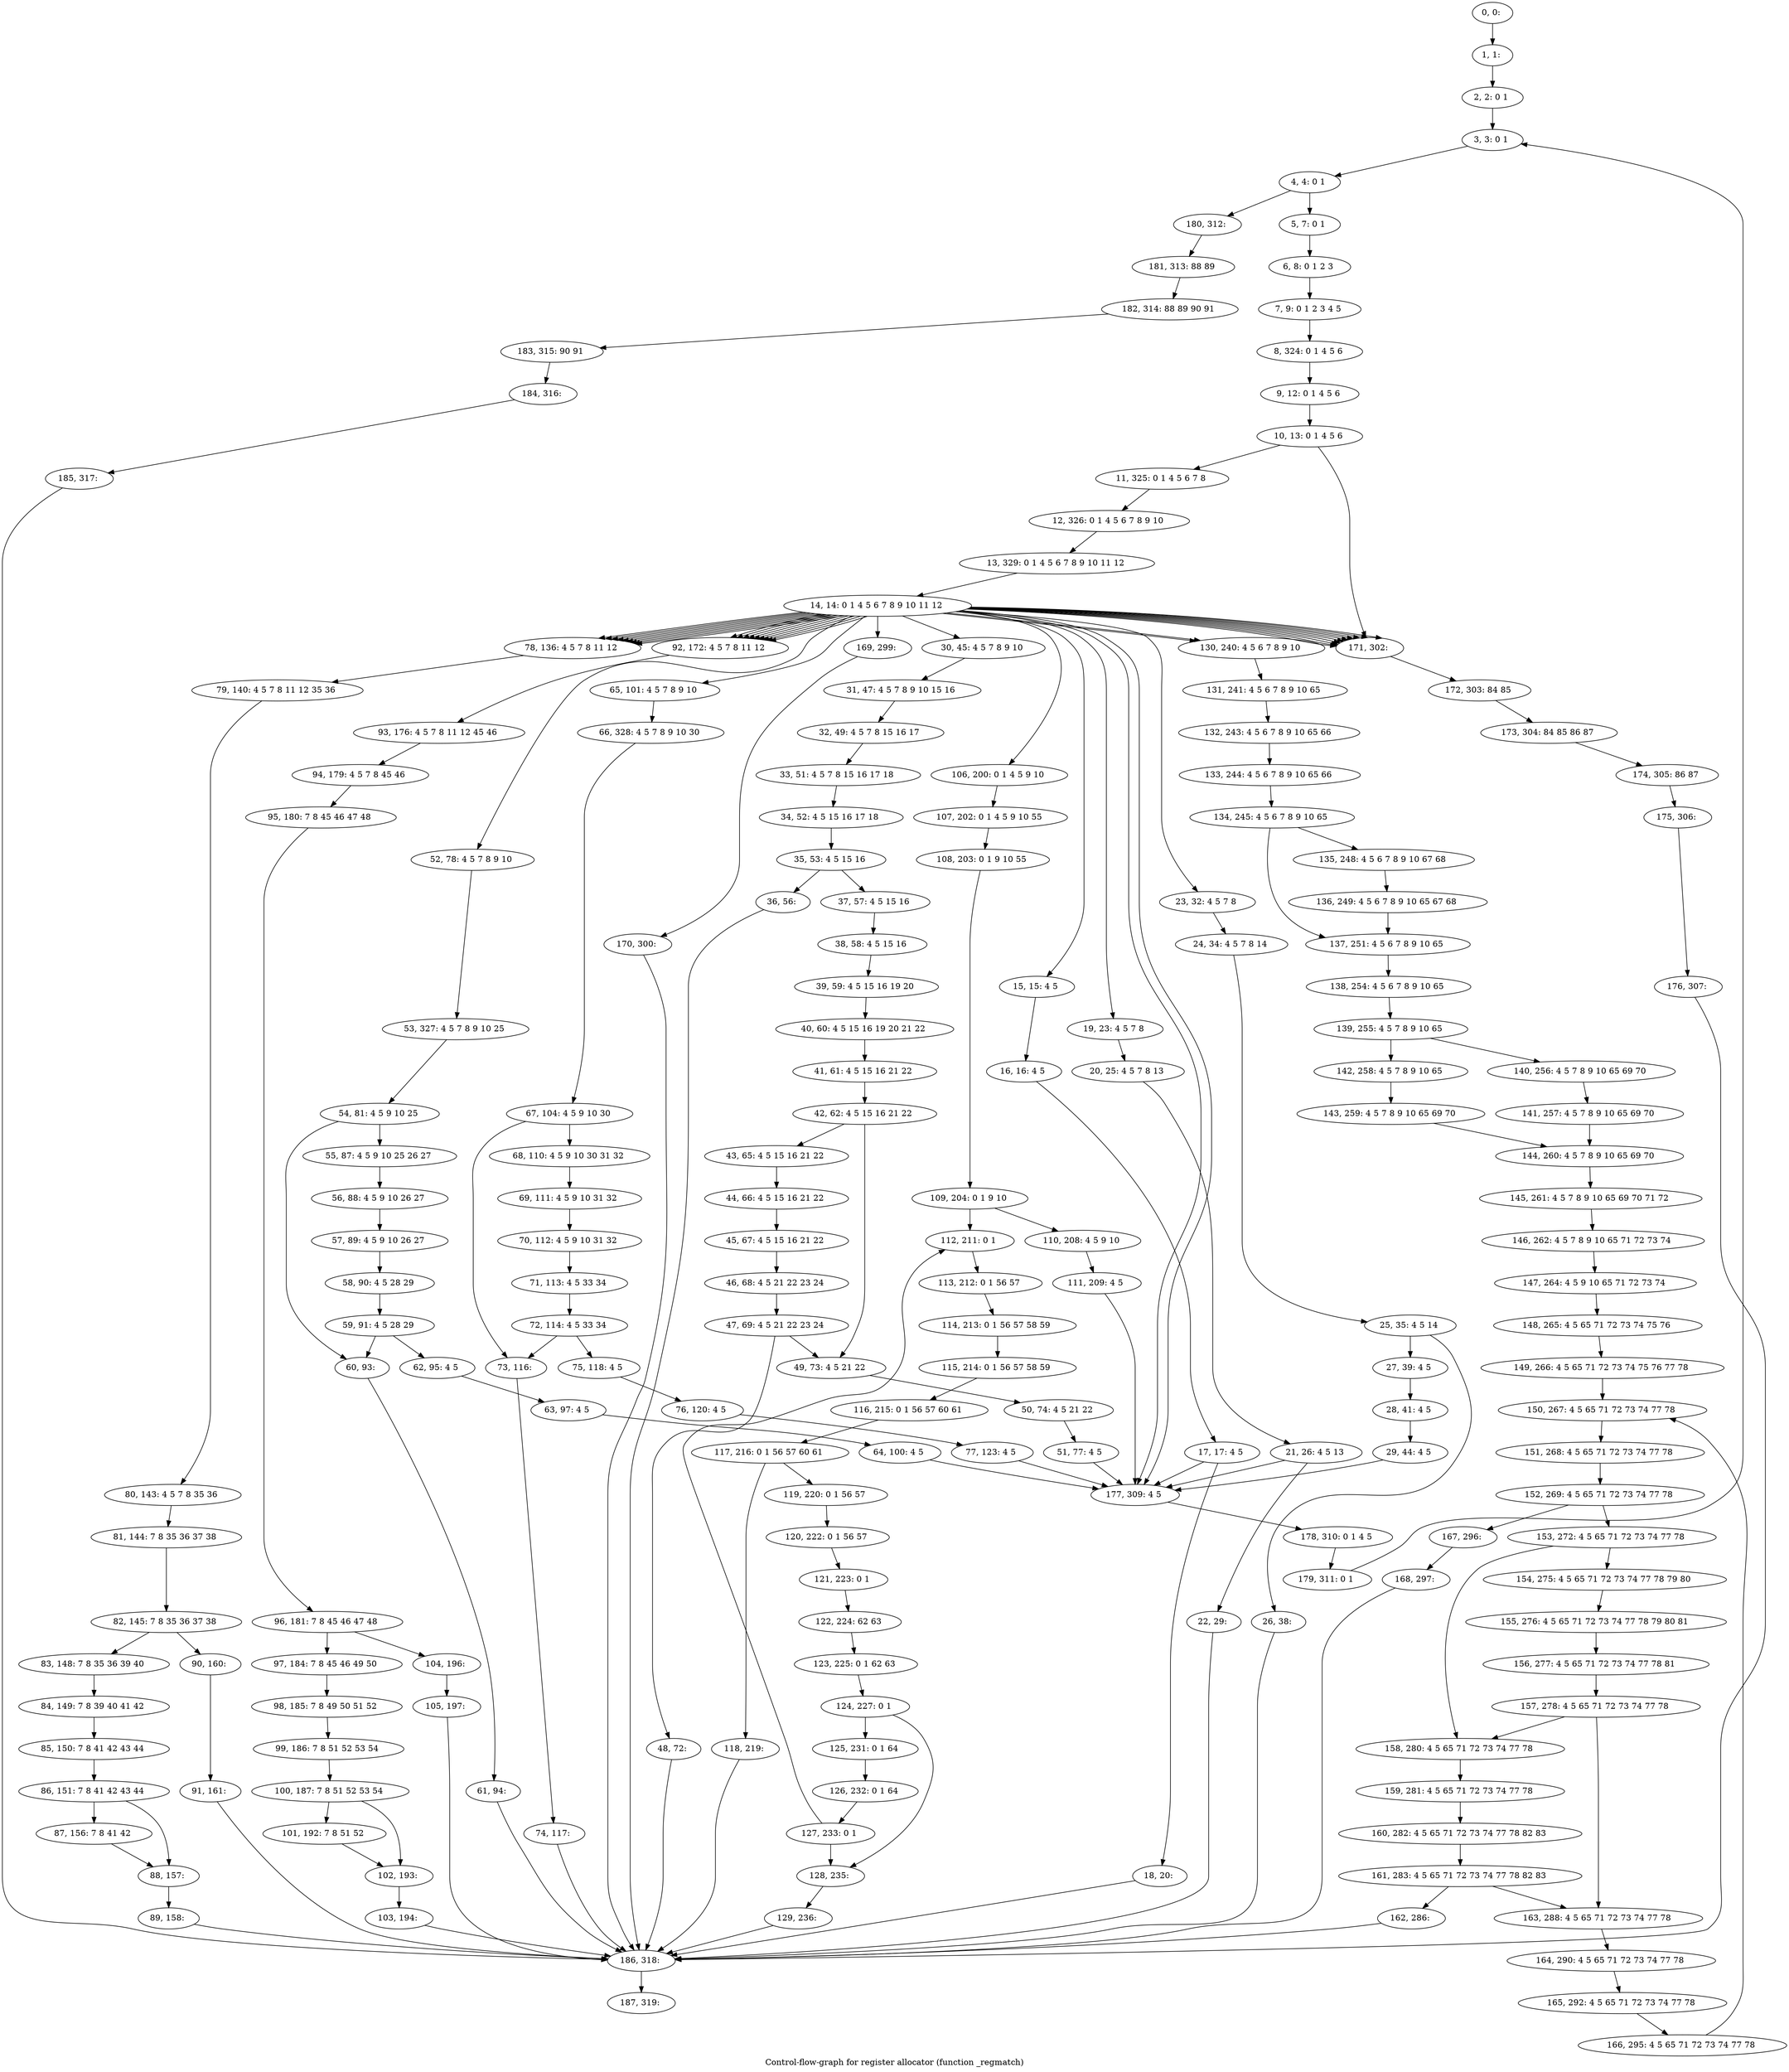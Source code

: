 digraph G {
graph [label="Control-flow-graph for register allocator (function _regmatch)"]
0[label="0, 0: "];
1[label="1, 1: "];
2[label="2, 2: 0 1 "];
3[label="3, 3: 0 1 "];
4[label="4, 4: 0 1 "];
5[label="5, 7: 0 1 "];
6[label="6, 8: 0 1 2 3 "];
7[label="7, 9: 0 1 2 3 4 5 "];
8[label="8, 324: 0 1 4 5 6 "];
9[label="9, 12: 0 1 4 5 6 "];
10[label="10, 13: 0 1 4 5 6 "];
11[label="11, 325: 0 1 4 5 6 7 8 "];
12[label="12, 326: 0 1 4 5 6 7 8 9 10 "];
13[label="13, 329: 0 1 4 5 6 7 8 9 10 11 12 "];
14[label="14, 14: 0 1 4 5 6 7 8 9 10 11 12 "];
15[label="15, 15: 4 5 "];
16[label="16, 16: 4 5 "];
17[label="17, 17: 4 5 "];
18[label="18, 20: "];
19[label="19, 23: 4 5 7 8 "];
20[label="20, 25: 4 5 7 8 13 "];
21[label="21, 26: 4 5 13 "];
22[label="22, 29: "];
23[label="23, 32: 4 5 7 8 "];
24[label="24, 34: 4 5 7 8 14 "];
25[label="25, 35: 4 5 14 "];
26[label="26, 38: "];
27[label="27, 39: 4 5 "];
28[label="28, 41: 4 5 "];
29[label="29, 44: 4 5 "];
30[label="30, 45: 4 5 7 8 9 10 "];
31[label="31, 47: 4 5 7 8 9 10 15 16 "];
32[label="32, 49: 4 5 7 8 15 16 17 "];
33[label="33, 51: 4 5 7 8 15 16 17 18 "];
34[label="34, 52: 4 5 15 16 17 18 "];
35[label="35, 53: 4 5 15 16 "];
36[label="36, 56: "];
37[label="37, 57: 4 5 15 16 "];
38[label="38, 58: 4 5 15 16 "];
39[label="39, 59: 4 5 15 16 19 20 "];
40[label="40, 60: 4 5 15 16 19 20 21 22 "];
41[label="41, 61: 4 5 15 16 21 22 "];
42[label="42, 62: 4 5 15 16 21 22 "];
43[label="43, 65: 4 5 15 16 21 22 "];
44[label="44, 66: 4 5 15 16 21 22 "];
45[label="45, 67: 4 5 15 16 21 22 "];
46[label="46, 68: 4 5 21 22 23 24 "];
47[label="47, 69: 4 5 21 22 23 24 "];
48[label="48, 72: "];
49[label="49, 73: 4 5 21 22 "];
50[label="50, 74: 4 5 21 22 "];
51[label="51, 77: 4 5 "];
52[label="52, 78: 4 5 7 8 9 10 "];
53[label="53, 327: 4 5 7 8 9 10 25 "];
54[label="54, 81: 4 5 9 10 25 "];
55[label="55, 87: 4 5 9 10 25 26 27 "];
56[label="56, 88: 4 5 9 10 26 27 "];
57[label="57, 89: 4 5 9 10 26 27 "];
58[label="58, 90: 4 5 28 29 "];
59[label="59, 91: 4 5 28 29 "];
60[label="60, 93: "];
61[label="61, 94: "];
62[label="62, 95: 4 5 "];
63[label="63, 97: 4 5 "];
64[label="64, 100: 4 5 "];
65[label="65, 101: 4 5 7 8 9 10 "];
66[label="66, 328: 4 5 7 8 9 10 30 "];
67[label="67, 104: 4 5 9 10 30 "];
68[label="68, 110: 4 5 9 10 30 31 32 "];
69[label="69, 111: 4 5 9 10 31 32 "];
70[label="70, 112: 4 5 9 10 31 32 "];
71[label="71, 113: 4 5 33 34 "];
72[label="72, 114: 4 5 33 34 "];
73[label="73, 116: "];
74[label="74, 117: "];
75[label="75, 118: 4 5 "];
76[label="76, 120: 4 5 "];
77[label="77, 123: 4 5 "];
78[label="78, 136: 4 5 7 8 11 12 "];
79[label="79, 140: 4 5 7 8 11 12 35 36 "];
80[label="80, 143: 4 5 7 8 35 36 "];
81[label="81, 144: 7 8 35 36 37 38 "];
82[label="82, 145: 7 8 35 36 37 38 "];
83[label="83, 148: 7 8 35 36 39 40 "];
84[label="84, 149: 7 8 39 40 41 42 "];
85[label="85, 150: 7 8 41 42 43 44 "];
86[label="86, 151: 7 8 41 42 43 44 "];
87[label="87, 156: 7 8 41 42 "];
88[label="88, 157: "];
89[label="89, 158: "];
90[label="90, 160: "];
91[label="91, 161: "];
92[label="92, 172: 4 5 7 8 11 12 "];
93[label="93, 176: 4 5 7 8 11 12 45 46 "];
94[label="94, 179: 4 5 7 8 45 46 "];
95[label="95, 180: 7 8 45 46 47 48 "];
96[label="96, 181: 7 8 45 46 47 48 "];
97[label="97, 184: 7 8 45 46 49 50 "];
98[label="98, 185: 7 8 49 50 51 52 "];
99[label="99, 186: 7 8 51 52 53 54 "];
100[label="100, 187: 7 8 51 52 53 54 "];
101[label="101, 192: 7 8 51 52 "];
102[label="102, 193: "];
103[label="103, 194: "];
104[label="104, 196: "];
105[label="105, 197: "];
106[label="106, 200: 0 1 4 5 9 10 "];
107[label="107, 202: 0 1 4 5 9 10 55 "];
108[label="108, 203: 0 1 9 10 55 "];
109[label="109, 204: 0 1 9 10 "];
110[label="110, 208: 4 5 9 10 "];
111[label="111, 209: 4 5 "];
112[label="112, 211: 0 1 "];
113[label="113, 212: 0 1 56 57 "];
114[label="114, 213: 0 1 56 57 58 59 "];
115[label="115, 214: 0 1 56 57 58 59 "];
116[label="116, 215: 0 1 56 57 60 61 "];
117[label="117, 216: 0 1 56 57 60 61 "];
118[label="118, 219: "];
119[label="119, 220: 0 1 56 57 "];
120[label="120, 222: 0 1 56 57 "];
121[label="121, 223: 0 1 "];
122[label="122, 224: 62 63 "];
123[label="123, 225: 0 1 62 63 "];
124[label="124, 227: 0 1 "];
125[label="125, 231: 0 1 64 "];
126[label="126, 232: 0 1 64 "];
127[label="127, 233: 0 1 "];
128[label="128, 235: "];
129[label="129, 236: "];
130[label="130, 240: 4 5 6 7 8 9 10 "];
131[label="131, 241: 4 5 6 7 8 9 10 65 "];
132[label="132, 243: 4 5 6 7 8 9 10 65 66 "];
133[label="133, 244: 4 5 6 7 8 9 10 65 66 "];
134[label="134, 245: 4 5 6 7 8 9 10 65 "];
135[label="135, 248: 4 5 6 7 8 9 10 67 68 "];
136[label="136, 249: 4 5 6 7 8 9 10 65 67 68 "];
137[label="137, 251: 4 5 6 7 8 9 10 65 "];
138[label="138, 254: 4 5 6 7 8 9 10 65 "];
139[label="139, 255: 4 5 7 8 9 10 65 "];
140[label="140, 256: 4 5 7 8 9 10 65 69 70 "];
141[label="141, 257: 4 5 7 8 9 10 65 69 70 "];
142[label="142, 258: 4 5 7 8 9 10 65 "];
143[label="143, 259: 4 5 7 8 9 10 65 69 70 "];
144[label="144, 260: 4 5 7 8 9 10 65 69 70 "];
145[label="145, 261: 4 5 7 8 9 10 65 69 70 71 72 "];
146[label="146, 262: 4 5 7 8 9 10 65 71 72 73 74 "];
147[label="147, 264: 4 5 9 10 65 71 72 73 74 "];
148[label="148, 265: 4 5 65 71 72 73 74 75 76 "];
149[label="149, 266: 4 5 65 71 72 73 74 75 76 77 78 "];
150[label="150, 267: 4 5 65 71 72 73 74 77 78 "];
151[label="151, 268: 4 5 65 71 72 73 74 77 78 "];
152[label="152, 269: 4 5 65 71 72 73 74 77 78 "];
153[label="153, 272: 4 5 65 71 72 73 74 77 78 "];
154[label="154, 275: 4 5 65 71 72 73 74 77 78 79 80 "];
155[label="155, 276: 4 5 65 71 72 73 74 77 78 79 80 81 "];
156[label="156, 277: 4 5 65 71 72 73 74 77 78 81 "];
157[label="157, 278: 4 5 65 71 72 73 74 77 78 "];
158[label="158, 280: 4 5 65 71 72 73 74 77 78 "];
159[label="159, 281: 4 5 65 71 72 73 74 77 78 "];
160[label="160, 282: 4 5 65 71 72 73 74 77 78 82 83 "];
161[label="161, 283: 4 5 65 71 72 73 74 77 78 82 83 "];
162[label="162, 286: "];
163[label="163, 288: 4 5 65 71 72 73 74 77 78 "];
164[label="164, 290: 4 5 65 71 72 73 74 77 78 "];
165[label="165, 292: 4 5 65 71 72 73 74 77 78 "];
166[label="166, 295: 4 5 65 71 72 73 74 77 78 "];
167[label="167, 296: "];
168[label="168, 297: "];
169[label="169, 299: "];
170[label="170, 300: "];
171[label="171, 302: "];
172[label="172, 303: 84 85 "];
173[label="173, 304: 84 85 86 87 "];
174[label="174, 305: 86 87 "];
175[label="175, 306: "];
176[label="176, 307: "];
177[label="177, 309: 4 5 "];
178[label="178, 310: 0 1 4 5 "];
179[label="179, 311: 0 1 "];
180[label="180, 312: "];
181[label="181, 313: 88 89 "];
182[label="182, 314: 88 89 90 91 "];
183[label="183, 315: 90 91 "];
184[label="184, 316: "];
185[label="185, 317: "];
186[label="186, 318: "];
187[label="187, 319: "];
0->1 ;
1->2 ;
2->3 ;
3->4 ;
4->5 ;
4->180 ;
5->6 ;
6->7 ;
7->8 ;
8->9 ;
9->10 ;
10->11 ;
10->171 ;
11->12 ;
12->13 ;
13->14 ;
14->169 ;
14->15 ;
14->19 ;
14->23 ;
14->52 ;
14->65 ;
14->106 ;
14->177 ;
14->30 ;
14->177 ;
14->130 ;
14->130 ;
14->171 ;
14->171 ;
14->171 ;
14->171 ;
14->171 ;
14->171 ;
14->171 ;
14->171 ;
14->171 ;
14->78 ;
14->78 ;
14->78 ;
14->78 ;
14->78 ;
14->78 ;
14->78 ;
14->78 ;
14->78 ;
14->171 ;
14->92 ;
14->92 ;
14->92 ;
14->92 ;
14->92 ;
14->92 ;
14->92 ;
14->92 ;
14->92 ;
15->16 ;
16->17 ;
17->18 ;
17->177 ;
18->186 ;
19->20 ;
20->21 ;
21->22 ;
21->177 ;
22->186 ;
23->24 ;
24->25 ;
25->26 ;
25->27 ;
26->186 ;
27->28 ;
28->29 ;
29->177 ;
30->31 ;
31->32 ;
32->33 ;
33->34 ;
34->35 ;
35->36 ;
35->37 ;
36->186 ;
37->38 ;
38->39 ;
39->40 ;
40->41 ;
41->42 ;
42->43 ;
42->49 ;
43->44 ;
44->45 ;
45->46 ;
46->47 ;
47->48 ;
47->49 ;
48->186 ;
49->50 ;
50->51 ;
51->177 ;
52->53 ;
53->54 ;
54->55 ;
54->60 ;
55->56 ;
56->57 ;
57->58 ;
58->59 ;
59->60 ;
59->62 ;
60->61 ;
61->186 ;
62->63 ;
63->64 ;
64->177 ;
65->66 ;
66->67 ;
67->68 ;
67->73 ;
68->69 ;
69->70 ;
70->71 ;
71->72 ;
72->73 ;
72->75 ;
73->74 ;
74->186 ;
75->76 ;
76->77 ;
77->177 ;
78->79 ;
79->80 ;
80->81 ;
81->82 ;
82->83 ;
82->90 ;
83->84 ;
84->85 ;
85->86 ;
86->87 ;
86->88 ;
87->88 ;
88->89 ;
89->186 ;
90->91 ;
91->186 ;
92->93 ;
93->94 ;
94->95 ;
95->96 ;
96->97 ;
96->104 ;
97->98 ;
98->99 ;
99->100 ;
100->101 ;
100->102 ;
101->102 ;
102->103 ;
103->186 ;
104->105 ;
105->186 ;
106->107 ;
107->108 ;
108->109 ;
109->110 ;
109->112 ;
110->111 ;
111->177 ;
112->113 ;
113->114 ;
114->115 ;
115->116 ;
116->117 ;
117->118 ;
117->119 ;
118->186 ;
119->120 ;
120->121 ;
121->122 ;
122->123 ;
123->124 ;
124->125 ;
124->128 ;
125->126 ;
126->127 ;
127->128 ;
127->112 ;
128->129 ;
129->186 ;
130->131 ;
131->132 ;
132->133 ;
133->134 ;
134->135 ;
134->137 ;
135->136 ;
136->137 ;
137->138 ;
138->139 ;
139->140 ;
139->142 ;
140->141 ;
141->144 ;
142->143 ;
143->144 ;
144->145 ;
145->146 ;
146->147 ;
147->148 ;
148->149 ;
149->150 ;
150->151 ;
151->152 ;
152->153 ;
152->167 ;
153->154 ;
153->158 ;
154->155 ;
155->156 ;
156->157 ;
157->158 ;
157->163 ;
158->159 ;
159->160 ;
160->161 ;
161->162 ;
161->163 ;
162->186 ;
163->164 ;
164->165 ;
165->166 ;
166->150 ;
167->168 ;
168->186 ;
169->170 ;
170->186 ;
171->172 ;
172->173 ;
173->174 ;
174->175 ;
175->176 ;
176->186 ;
177->178 ;
178->179 ;
179->3 ;
180->181 ;
181->182 ;
182->183 ;
183->184 ;
184->185 ;
185->186 ;
186->187 ;
}
